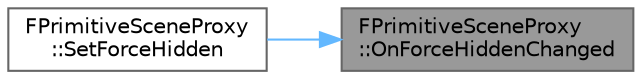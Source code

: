 digraph "FPrimitiveSceneProxy::OnForceHiddenChanged"
{
 // INTERACTIVE_SVG=YES
 // LATEX_PDF_SIZE
  bgcolor="transparent";
  edge [fontname=Helvetica,fontsize=10,labelfontname=Helvetica,labelfontsize=10];
  node [fontname=Helvetica,fontsize=10,shape=box,height=0.2,width=0.4];
  rankdir="RL";
  Node1 [id="Node000001",label="FPrimitiveSceneProxy\l::OnForceHiddenChanged",height=0.2,width=0.4,color="gray40", fillcolor="grey60", style="filled", fontcolor="black",tooltip=" "];
  Node1 -> Node2 [id="edge1_Node000001_Node000002",dir="back",color="steelblue1",style="solid",tooltip=" "];
  Node2 [id="Node000002",label="FPrimitiveSceneProxy\l::SetForceHidden",height=0.2,width=0.4,color="grey40", fillcolor="white", style="filled",URL="$d4/de9/classFPrimitiveSceneProxy.html#a0ce9cd51cb558992058a34dcf01023ee",tooltip=" "];
}
